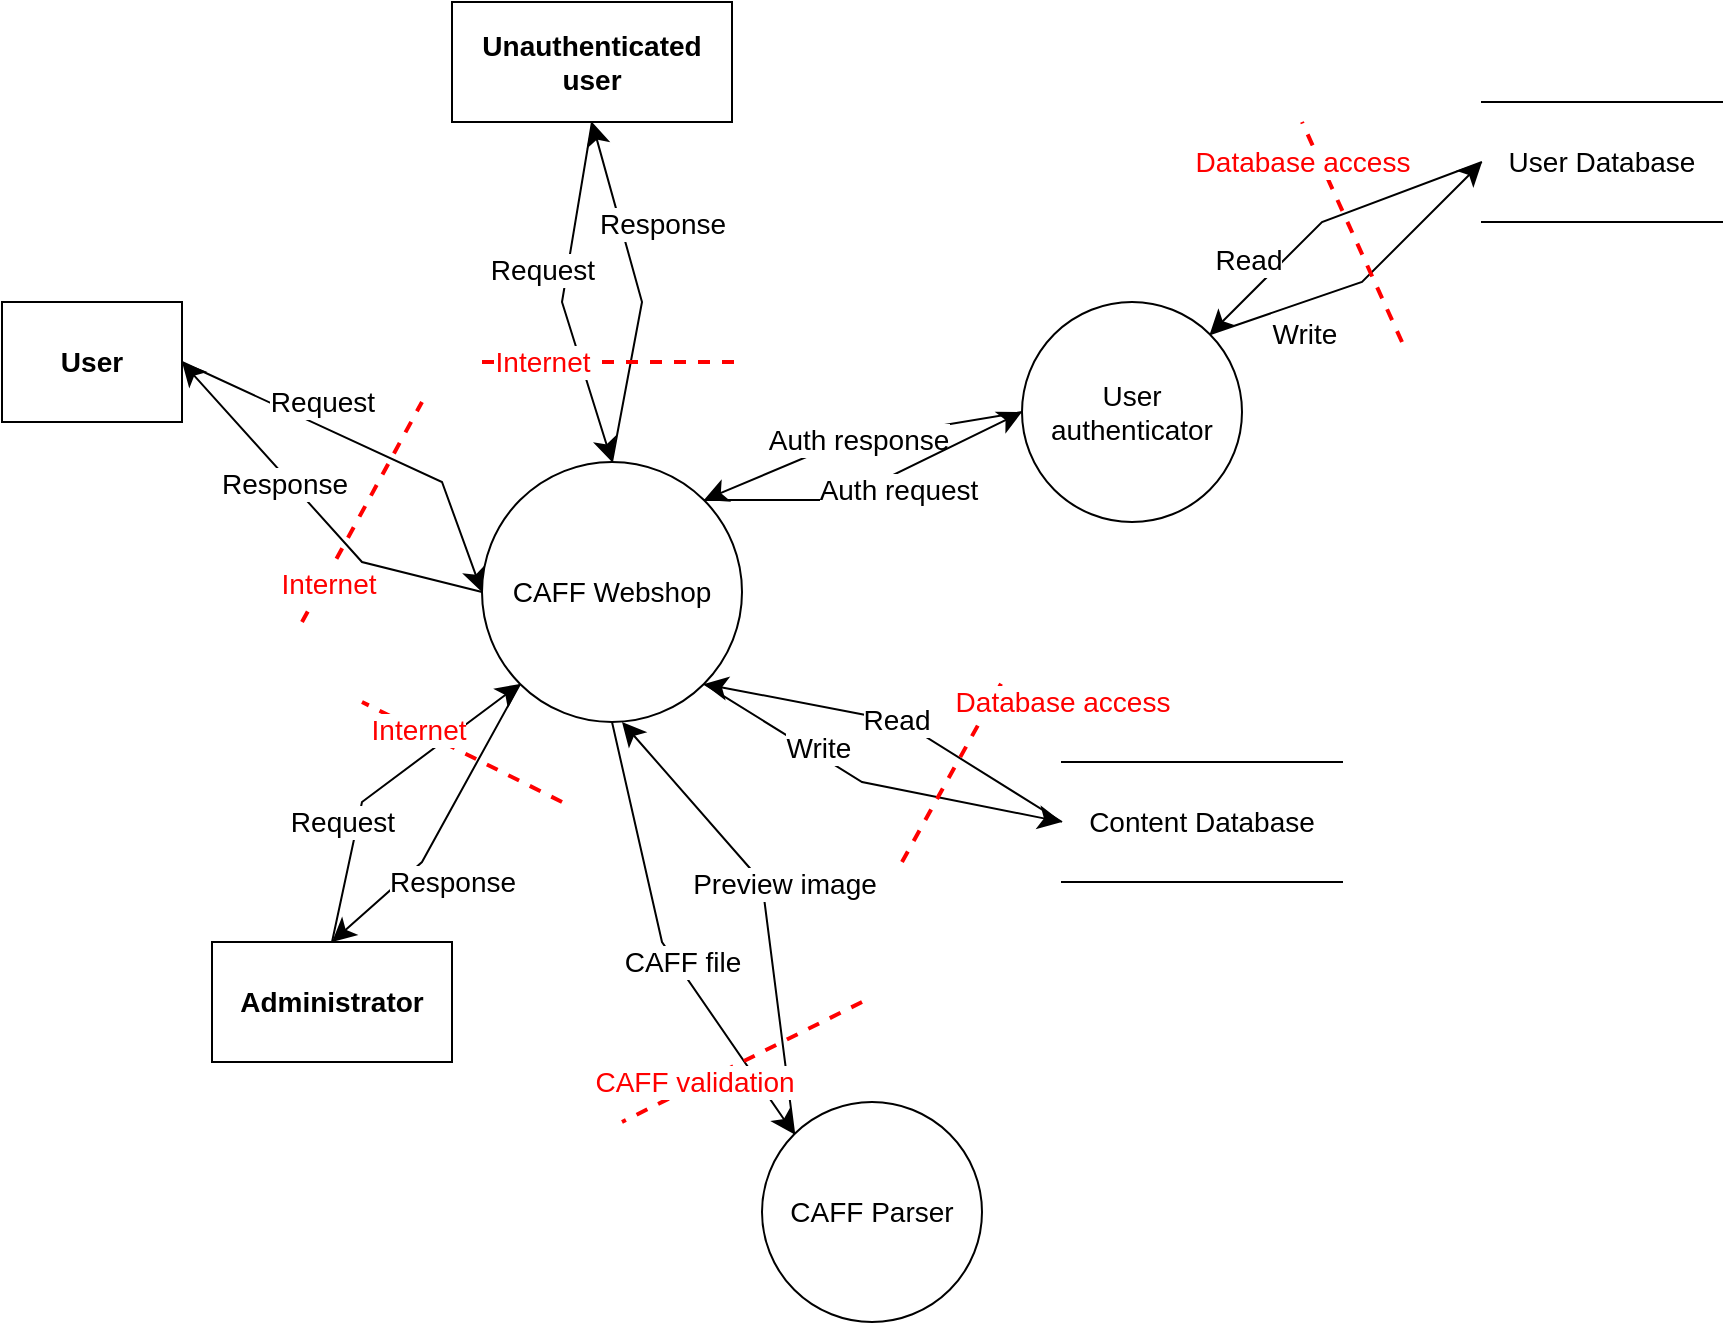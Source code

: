 <mxfile version="13.8.0" type="device"><diagram id="fl_l_nlUNPBy4hY3hjWM" name="Page-1"><mxGraphModel dx="1094" dy="1500" grid="1" gridSize="10" guides="1" tooltips="1" connect="1" arrows="1" fold="1" page="1" pageScale="1" pageWidth="850" pageHeight="1100" math="0" shadow="0"><root><mxCell id="0"/><mxCell id="1" parent="0"/><mxCell id="Tq5aGa3VnzzICh0Y_CC4-41" value="Read" style="edgeStyle=none;rounded=0;sketch=0;jumpStyle=none;orthogonalLoop=1;jettySize=auto;html=1;exitX=0;exitY=0.5;exitDx=0;exitDy=0;entryX=1;entryY=0;entryDx=0;entryDy=0;shadow=0;startArrow=none;startFill=0;startSize=6;endSize=9;strokeWidth=1;fontSize=14;" edge="1" parent="1" source="Tq5aGa3VnzzICh0Y_CC4-1" target="Tq5aGa3VnzzICh0Y_CC4-53"><mxGeometry x="0.524" y="-12" relative="1" as="geometry"><Array as="points"><mxPoint x="790" y="350"/></Array><mxPoint y="-1" as="offset"/></mxGeometry></mxCell><mxCell id="Tq5aGa3VnzzICh0Y_CC4-1" value="&lt;div style=&quot;font-size: 14px;&quot;&gt;User Database&lt;/div&gt;" style="shape=partialRectangle;whiteSpace=wrap;html=1;top=1;bottom=1;fillColor=none;rotation=0;left=0;right=0;fontSize=14;" vertex="1" parent="1"><mxGeometry x="870" y="290" width="120" height="60" as="geometry"/></mxCell><mxCell id="Tq5aGa3VnzzICh0Y_CC4-39" value="Read" style="edgeStyle=none;rounded=0;sketch=0;jumpStyle=none;orthogonalLoop=1;jettySize=auto;html=1;exitX=0;exitY=0.5;exitDx=0;exitDy=0;entryX=1;entryY=1;entryDx=0;entryDy=0;shadow=0;startArrow=none;startFill=0;startSize=6;endSize=9;strokeWidth=1;fontSize=14;" edge="1" parent="1" source="Tq5aGa3VnzzICh0Y_CC4-2" target="Tq5aGa3VnzzICh0Y_CC4-7"><mxGeometry relative="1" as="geometry"><Array as="points"><mxPoint x="580" y="600"/></Array></mxGeometry></mxCell><mxCell id="Tq5aGa3VnzzICh0Y_CC4-2" value="Content Database" style="shape=partialRectangle;whiteSpace=wrap;html=1;top=1;bottom=1;fillColor=none;rotation=0;left=0;right=0;fontSize=14;" vertex="1" parent="1"><mxGeometry x="660" y="620" width="140" height="60" as="geometry"/></mxCell><mxCell id="Tq5aGa3VnzzICh0Y_CC4-4" value="Unauthenticated user" style="rounded=0;whiteSpace=wrap;html=1;fontStyle=1;fontSize=14;sketch=0;" vertex="1" parent="1"><mxGeometry x="355" y="240" width="140" height="60" as="geometry"/></mxCell><mxCell id="Tq5aGa3VnzzICh0Y_CC4-35" style="edgeStyle=none;rounded=0;sketch=0;jumpStyle=none;orthogonalLoop=1;jettySize=auto;html=1;exitX=1;exitY=0.5;exitDx=0;exitDy=0;shadow=0;startArrow=none;startFill=0;startSize=6;endSize=9;strokeWidth=1;fontSize=14;entryX=0;entryY=0.5;entryDx=0;entryDy=0;" edge="1" parent="1" source="Tq5aGa3VnzzICh0Y_CC4-5" target="Tq5aGa3VnzzICh0Y_CC4-7"><mxGeometry relative="1" as="geometry"><Array as="points"><mxPoint x="350" y="480"/></Array></mxGeometry></mxCell><mxCell id="Tq5aGa3VnzzICh0Y_CC4-78" value="Request" style="edgeLabel;html=1;align=center;verticalAlign=middle;resizable=0;points=[];fontSize=14;" vertex="1" connectable="0" parent="Tq5aGa3VnzzICh0Y_CC4-35"><mxGeometry x="0.17" y="-13" relative="1" as="geometry"><mxPoint x="-31.69" y="-41.25" as="offset"/></mxGeometry></mxCell><mxCell id="Tq5aGa3VnzzICh0Y_CC4-5" value="User" style="rounded=0;whiteSpace=wrap;html=1;fontStyle=1;fontSize=14;" vertex="1" parent="1"><mxGeometry x="130" y="390" width="90" height="60" as="geometry"/></mxCell><mxCell id="Tq5aGa3VnzzICh0Y_CC4-37" style="edgeStyle=none;rounded=0;sketch=0;jumpStyle=none;orthogonalLoop=1;jettySize=auto;html=1;exitX=0.5;exitY=0;exitDx=0;exitDy=0;entryX=0;entryY=1;entryDx=0;entryDy=0;shadow=0;startArrow=none;startFill=0;startSize=6;endSize=9;strokeWidth=1;fontSize=14;" edge="1" parent="1" source="Tq5aGa3VnzzICh0Y_CC4-6" target="Tq5aGa3VnzzICh0Y_CC4-7"><mxGeometry relative="1" as="geometry"><Array as="points"><mxPoint x="310" y="640"/></Array></mxGeometry></mxCell><mxCell id="Tq5aGa3VnzzICh0Y_CC4-80" value="Request" style="edgeLabel;html=1;align=center;verticalAlign=middle;resizable=0;points=[];fontSize=14;fontColor=#000000;" vertex="1" connectable="0" parent="Tq5aGa3VnzzICh0Y_CC4-37"><mxGeometry x="-0.401" y="1" relative="1" as="geometry"><mxPoint x="-4.71" y="-9.92" as="offset"/></mxGeometry></mxCell><mxCell id="Tq5aGa3VnzzICh0Y_CC4-6" value="Administrator" style="rounded=0;whiteSpace=wrap;html=1;fontStyle=1;fontSize=14;" vertex="1" parent="1"><mxGeometry x="235" y="710" width="120" height="60" as="geometry"/></mxCell><mxCell id="Tq5aGa3VnzzICh0Y_CC4-27" style="rounded=0;sketch=0;jumpStyle=none;orthogonalLoop=1;jettySize=auto;html=1;exitX=0.5;exitY=0;exitDx=0;exitDy=0;entryX=0.5;entryY=1;entryDx=0;entryDy=0;shadow=0;fontSize=14;endSize=9;startSize=6;startArrow=none;startFill=0;" edge="1" parent="1" source="Tq5aGa3VnzzICh0Y_CC4-7" target="Tq5aGa3VnzzICh0Y_CC4-4"><mxGeometry relative="1" as="geometry"><Array as="points"><mxPoint x="450" y="390"/></Array></mxGeometry></mxCell><mxCell id="Tq5aGa3VnzzICh0Y_CC4-76" value="&lt;font color=&quot;#000000&quot;&gt;Response&lt;/font&gt;" style="edgeLabel;html=1;align=center;verticalAlign=middle;resizable=0;points=[];fontSize=14;fontColor=#FF0000;" vertex="1" connectable="0" parent="Tq5aGa3VnzzICh0Y_CC4-27"><mxGeometry x="0.054" y="15" relative="1" as="geometry"><mxPoint x="27.52" y="-32.97" as="offset"/></mxGeometry></mxCell><mxCell id="Tq5aGa3VnzzICh0Y_CC4-36" style="edgeStyle=none;rounded=0;sketch=0;jumpStyle=none;orthogonalLoop=1;jettySize=auto;html=1;exitX=0;exitY=0.5;exitDx=0;exitDy=0;entryX=1;entryY=0.5;entryDx=0;entryDy=0;shadow=0;startArrow=none;startFill=0;startSize=6;endSize=9;strokeWidth=1;fontSize=14;" edge="1" parent="1" source="Tq5aGa3VnzzICh0Y_CC4-7" target="Tq5aGa3VnzzICh0Y_CC4-5"><mxGeometry relative="1" as="geometry"><Array as="points"><mxPoint x="310" y="520"/></Array></mxGeometry></mxCell><mxCell id="Tq5aGa3VnzzICh0Y_CC4-79" value="Response" style="edgeLabel;html=1;align=center;verticalAlign=middle;resizable=0;points=[];fontSize=14;fontColor=#000000;" vertex="1" connectable="0" parent="Tq5aGa3VnzzICh0Y_CC4-36"><mxGeometry x="-0.301" y="-2" relative="1" as="geometry"><mxPoint x="-36.7" y="-33.34" as="offset"/></mxGeometry></mxCell><mxCell id="Tq5aGa3VnzzICh0Y_CC4-38" style="edgeStyle=none;rounded=0;sketch=0;jumpStyle=none;orthogonalLoop=1;jettySize=auto;html=1;exitX=0;exitY=1;exitDx=0;exitDy=0;entryX=0.5;entryY=0;entryDx=0;entryDy=0;shadow=0;startArrow=none;startFill=0;startSize=6;endSize=9;strokeWidth=1;fontSize=14;" edge="1" parent="1" source="Tq5aGa3VnzzICh0Y_CC4-7" target="Tq5aGa3VnzzICh0Y_CC4-6"><mxGeometry relative="1" as="geometry"><Array as="points"><mxPoint x="340" y="670"/></Array></mxGeometry></mxCell><mxCell id="Tq5aGa3VnzzICh0Y_CC4-81" value="Response" style="edgeLabel;html=1;align=center;verticalAlign=middle;resizable=0;points=[];fontSize=14;fontColor=#000000;" vertex="1" connectable="0" parent="Tq5aGa3VnzzICh0Y_CC4-38"><mxGeometry x="0.089" y="2" relative="1" as="geometry"><mxPoint x="6.66" y="20.99" as="offset"/></mxGeometry></mxCell><mxCell id="Tq5aGa3VnzzICh0Y_CC4-40" style="edgeStyle=none;rounded=0;sketch=0;jumpStyle=none;orthogonalLoop=1;jettySize=auto;html=1;exitX=1;exitY=1;exitDx=0;exitDy=0;entryX=0;entryY=0.5;entryDx=0;entryDy=0;shadow=0;startArrow=none;startFill=0;startSize=6;endSize=9;strokeWidth=1;fontSize=14;" edge="1" parent="1" source="Tq5aGa3VnzzICh0Y_CC4-7" target="Tq5aGa3VnzzICh0Y_CC4-2"><mxGeometry relative="1" as="geometry"><Array as="points"><mxPoint x="560" y="630"/></Array></mxGeometry></mxCell><mxCell id="Tq5aGa3VnzzICh0Y_CC4-84" value="Write" style="edgeLabel;html=1;align=center;verticalAlign=middle;resizable=0;points=[];fontSize=14;fontColor=#000000;" vertex="1" connectable="0" parent="Tq5aGa3VnzzICh0Y_CC4-40"><mxGeometry x="-0.33" y="3" relative="1" as="geometry"><mxPoint as="offset"/></mxGeometry></mxCell><mxCell id="Tq5aGa3VnzzICh0Y_CC4-43" value="Write" style="edgeStyle=none;rounded=0;sketch=0;jumpStyle=none;orthogonalLoop=1;jettySize=auto;html=1;exitX=1;exitY=0;exitDx=0;exitDy=0;entryX=0;entryY=0.5;entryDx=0;entryDy=0;shadow=0;startArrow=none;startFill=0;startSize=6;endSize=9;strokeWidth=1;fontSize=14;" edge="1" parent="1" source="Tq5aGa3VnzzICh0Y_CC4-53" target="Tq5aGa3VnzzICh0Y_CC4-1"><mxGeometry x="-0.458" y="-15" relative="1" as="geometry"><Array as="points"><mxPoint x="810" y="380"/></Array><mxPoint as="offset"/></mxGeometry></mxCell><mxCell id="Tq5aGa3VnzzICh0Y_CC4-7" value="CAFF Webshop" style="ellipse;whiteSpace=wrap;html=1;aspect=fixed;fontSize=14;" vertex="1" parent="1"><mxGeometry x="370" y="470" width="130" height="130" as="geometry"/></mxCell><mxCell id="Tq5aGa3VnzzICh0Y_CC4-25" style="rounded=0;sketch=0;jumpStyle=none;orthogonalLoop=1;jettySize=auto;html=1;exitX=0.5;exitY=1;exitDx=0;exitDy=0;entryX=0.5;entryY=0;entryDx=0;entryDy=0;shadow=0;fontSize=14;endSize=9;startSize=6;strokeWidth=1;" edge="1" parent="1" source="Tq5aGa3VnzzICh0Y_CC4-4" target="Tq5aGa3VnzzICh0Y_CC4-7"><mxGeometry relative="1" as="geometry"><Array as="points"><mxPoint x="410" y="390"/></Array></mxGeometry></mxCell><mxCell id="Tq5aGa3VnzzICh0Y_CC4-77" value="&lt;font color=&quot;#000000&quot;&gt;Request&lt;/font&gt;" style="edgeLabel;html=1;align=center;verticalAlign=middle;resizable=0;points=[];fontSize=14;fontColor=#FF0000;" vertex="1" connectable="0" parent="Tq5aGa3VnzzICh0Y_CC4-25"><mxGeometry x="-0.151" relative="1" as="geometry"><mxPoint x="-12.79" as="offset"/></mxGeometry></mxCell><mxCell id="Tq5aGa3VnzzICh0Y_CC4-52" value="CAFF Parser" style="ellipse;whiteSpace=wrap;html=1;aspect=fixed;fontSize=14;" vertex="1" parent="1"><mxGeometry x="510" y="790" width="110" height="110" as="geometry"/></mxCell><mxCell id="Tq5aGa3VnzzICh0Y_CC4-53" value="User authenticator" style="ellipse;whiteSpace=wrap;html=1;aspect=fixed;fontSize=14;" vertex="1" parent="1"><mxGeometry x="640" y="390" width="110" height="110" as="geometry"/></mxCell><mxCell id="Tq5aGa3VnzzICh0Y_CC4-55" value="Auth response" style="edgeStyle=none;rounded=0;sketch=0;jumpStyle=none;orthogonalLoop=1;jettySize=auto;html=1;exitX=0;exitY=0.5;exitDx=0;exitDy=0;entryX=1;entryY=0;entryDx=0;entryDy=0;shadow=0;startArrow=none;startFill=0;startSize=6;endSize=9;strokeWidth=1;fontSize=14;" edge="1" parent="1" source="Tq5aGa3VnzzICh0Y_CC4-53" target="Tq5aGa3VnzzICh0Y_CC4-7"><mxGeometry relative="1" as="geometry"><mxPoint x="610" y="443.89" as="sourcePoint"/><mxPoint x="513.891" y="489.999" as="targetPoint"/><Array as="points"><mxPoint x="550" y="460"/></Array></mxGeometry></mxCell><mxCell id="Tq5aGa3VnzzICh0Y_CC4-57" value="Auth request" style="edgeStyle=none;rounded=0;sketch=0;jumpStyle=none;orthogonalLoop=1;jettySize=auto;html=1;exitX=1;exitY=0;exitDx=0;exitDy=0;entryX=0;entryY=0.5;entryDx=0;entryDy=0;shadow=0;startArrow=none;startFill=0;startSize=6;endSize=9;strokeWidth=1;fontSize=14;" edge="1" parent="1" source="Tq5aGa3VnzzICh0Y_CC4-7" target="Tq5aGa3VnzzICh0Y_CC4-53"><mxGeometry x="0.15" y="-8" relative="1" as="geometry"><mxPoint x="620" y="470" as="sourcePoint"/><mxPoint x="490.962" y="499.038" as="targetPoint"/><Array as="points"><mxPoint x="550" y="489"/></Array><mxPoint x="-1" as="offset"/></mxGeometry></mxCell><mxCell id="Tq5aGa3VnzzICh0Y_CC4-59" style="edgeStyle=none;rounded=0;sketch=0;jumpStyle=none;orthogonalLoop=1;jettySize=auto;html=1;shadow=0;startArrow=none;startFill=0;startSize=6;endSize=9;strokeWidth=1;fontSize=14;exitX=0;exitY=0;exitDx=0;exitDy=0;" edge="1" parent="1" source="Tq5aGa3VnzzICh0Y_CC4-52"><mxGeometry relative="1" as="geometry"><mxPoint x="510" y="700" as="sourcePoint"/><mxPoint x="440" y="600" as="targetPoint"/><Array as="points"><mxPoint x="510" y="680"/></Array></mxGeometry></mxCell><mxCell id="Tq5aGa3VnzzICh0Y_CC4-82" value="Preview image" style="edgeLabel;html=1;align=center;verticalAlign=middle;resizable=0;points=[];fontSize=14;fontColor=#000000;" vertex="1" connectable="0" parent="Tq5aGa3VnzzICh0Y_CC4-59"><mxGeometry x="0.308" relative="1" as="geometry"><mxPoint x="27.03" y="19.47" as="offset"/></mxGeometry></mxCell><mxCell id="Tq5aGa3VnzzICh0Y_CC4-60" style="edgeStyle=none;rounded=0;sketch=0;jumpStyle=none;orthogonalLoop=1;jettySize=auto;html=1;exitX=0.5;exitY=1;exitDx=0;exitDy=0;entryX=0;entryY=0;entryDx=0;entryDy=0;shadow=0;startArrow=none;startFill=0;startSize=6;endSize=9;strokeWidth=1;fontSize=14;" edge="1" parent="1" source="Tq5aGa3VnzzICh0Y_CC4-7" target="Tq5aGa3VnzzICh0Y_CC4-52"><mxGeometry relative="1" as="geometry"><mxPoint x="420.002" y="640.962" as="sourcePoint"/><mxPoint x="539.04" y="670" as="targetPoint"/><Array as="points"><mxPoint x="460" y="710"/></Array></mxGeometry></mxCell><mxCell id="Tq5aGa3VnzzICh0Y_CC4-83" value="CAFF file" style="edgeLabel;html=1;align=center;verticalAlign=middle;resizable=0;points=[];fontSize=14;fontColor=#000000;" vertex="1" connectable="0" parent="Tq5aGa3VnzzICh0Y_CC4-60"><mxGeometry x="-0.391" y="1" relative="1" as="geometry"><mxPoint x="18.51" y="51.96" as="offset"/></mxGeometry></mxCell><mxCell id="Tq5aGa3VnzzICh0Y_CC4-61" value="" style="endArrow=none;dashed=1;html=1;shadow=0;strokeColor=#FF0000;strokeWidth=2;fontSize=14;" edge="1" parent="1"><mxGeometry width="50" height="50" relative="1" as="geometry"><mxPoint x="830" y="410" as="sourcePoint"/><mxPoint x="780" y="300" as="targetPoint"/></mxGeometry></mxCell><mxCell id="Tq5aGa3VnzzICh0Y_CC4-74" value="Database access" style="edgeLabel;html=1;align=center;verticalAlign=middle;resizable=0;points=[];fontSize=14;fontColor=#FF0000;" vertex="1" connectable="0" parent="Tq5aGa3VnzzICh0Y_CC4-61"><mxGeometry x="0.444" y="1" relative="1" as="geometry"><mxPoint x="-13.09" y="-11.21" as="offset"/></mxGeometry></mxCell><mxCell id="Tq5aGa3VnzzICh0Y_CC4-62" value="" style="endArrow=none;dashed=1;html=1;shadow=0;strokeColor=#FF0000;strokeWidth=2;fontSize=14;" edge="1" parent="1"><mxGeometry width="50" height="50" relative="1" as="geometry"><mxPoint x="580" y="670" as="sourcePoint"/><mxPoint x="630" y="580" as="targetPoint"/></mxGeometry></mxCell><mxCell id="Tq5aGa3VnzzICh0Y_CC4-73" value="Database access" style="edgeLabel;html=1;align=center;verticalAlign=middle;resizable=0;points=[];fontSize=14;fontColor=#FF0000;" vertex="1" connectable="0" parent="Tq5aGa3VnzzICh0Y_CC4-62"><mxGeometry x="0.536" y="4" relative="1" as="geometry"><mxPoint x="45.13" y="-9" as="offset"/></mxGeometry></mxCell><mxCell id="Tq5aGa3VnzzICh0Y_CC4-63" value="" style="endArrow=none;dashed=1;html=1;shadow=0;strokeColor=#FF0000;strokeWidth=2;fontSize=14;" edge="1" parent="1"><mxGeometry width="50" height="50" relative="1" as="geometry"><mxPoint x="370" y="420" as="sourcePoint"/><mxPoint x="500" y="420" as="targetPoint"/></mxGeometry></mxCell><mxCell id="Tq5aGa3VnzzICh0Y_CC4-67" value="Internet" style="edgeLabel;html=1;align=center;verticalAlign=middle;resizable=0;points=[];fontSize=14;fontColor=#FF0000;" vertex="1" connectable="0" parent="Tq5aGa3VnzzICh0Y_CC4-63"><mxGeometry x="-0.739" y="-3" relative="1" as="geometry"><mxPoint x="13" y="-3" as="offset"/></mxGeometry></mxCell><mxCell id="Tq5aGa3VnzzICh0Y_CC4-64" value="" style="endArrow=none;dashed=1;html=1;shadow=0;strokeColor=#FF0000;strokeWidth=2;fontSize=14;" edge="1" parent="1"><mxGeometry width="50" height="50" relative="1" as="geometry"><mxPoint x="280" y="550" as="sourcePoint"/><mxPoint x="340" y="440" as="targetPoint"/></mxGeometry></mxCell><mxCell id="Tq5aGa3VnzzICh0Y_CC4-70" value="Internet" style="edgeLabel;html=1;align=center;verticalAlign=middle;resizable=0;points=[];fontSize=14;fontColor=#FF0000;" vertex="1" connectable="0" parent="Tq5aGa3VnzzICh0Y_CC4-64"><mxGeometry x="-0.634" y="-2" relative="1" as="geometry"><mxPoint as="offset"/></mxGeometry></mxCell><mxCell id="Tq5aGa3VnzzICh0Y_CC4-65" value="" style="endArrow=none;dashed=1;html=1;shadow=0;strokeColor=#FF0000;strokeWidth=2;fontSize=14;" edge="1" parent="1"><mxGeometry width="50" height="50" relative="1" as="geometry"><mxPoint x="410" y="640" as="sourcePoint"/><mxPoint x="310" y="590" as="targetPoint"/></mxGeometry></mxCell><mxCell id="Tq5aGa3VnzzICh0Y_CC4-71" value="Internet" style="edgeLabel;html=1;align=center;verticalAlign=middle;resizable=0;points=[];fontSize=14;fontColor=#FF0000;" vertex="1" connectable="0" parent="Tq5aGa3VnzzICh0Y_CC4-65"><mxGeometry x="0.44" relative="1" as="geometry"><mxPoint as="offset"/></mxGeometry></mxCell><mxCell id="Tq5aGa3VnzzICh0Y_CC4-66" value="" style="endArrow=none;dashed=1;html=1;shadow=0;strokeColor=#FF0000;strokeWidth=2;fontSize=14;" edge="1" parent="1"><mxGeometry width="50" height="50" relative="1" as="geometry"><mxPoint x="560" y="740" as="sourcePoint"/><mxPoint x="440" y="800" as="targetPoint"/></mxGeometry></mxCell><mxCell id="Tq5aGa3VnzzICh0Y_CC4-72" value="CAFF validation" style="edgeLabel;html=1;align=center;verticalAlign=middle;resizable=0;points=[];fontSize=14;fontColor=#FF0000;" vertex="1" connectable="0" parent="Tq5aGa3VnzzICh0Y_CC4-66"><mxGeometry x="0.389" y="-2" relative="1" as="geometry"><mxPoint as="offset"/></mxGeometry></mxCell></root></mxGraphModel></diagram></mxfile>